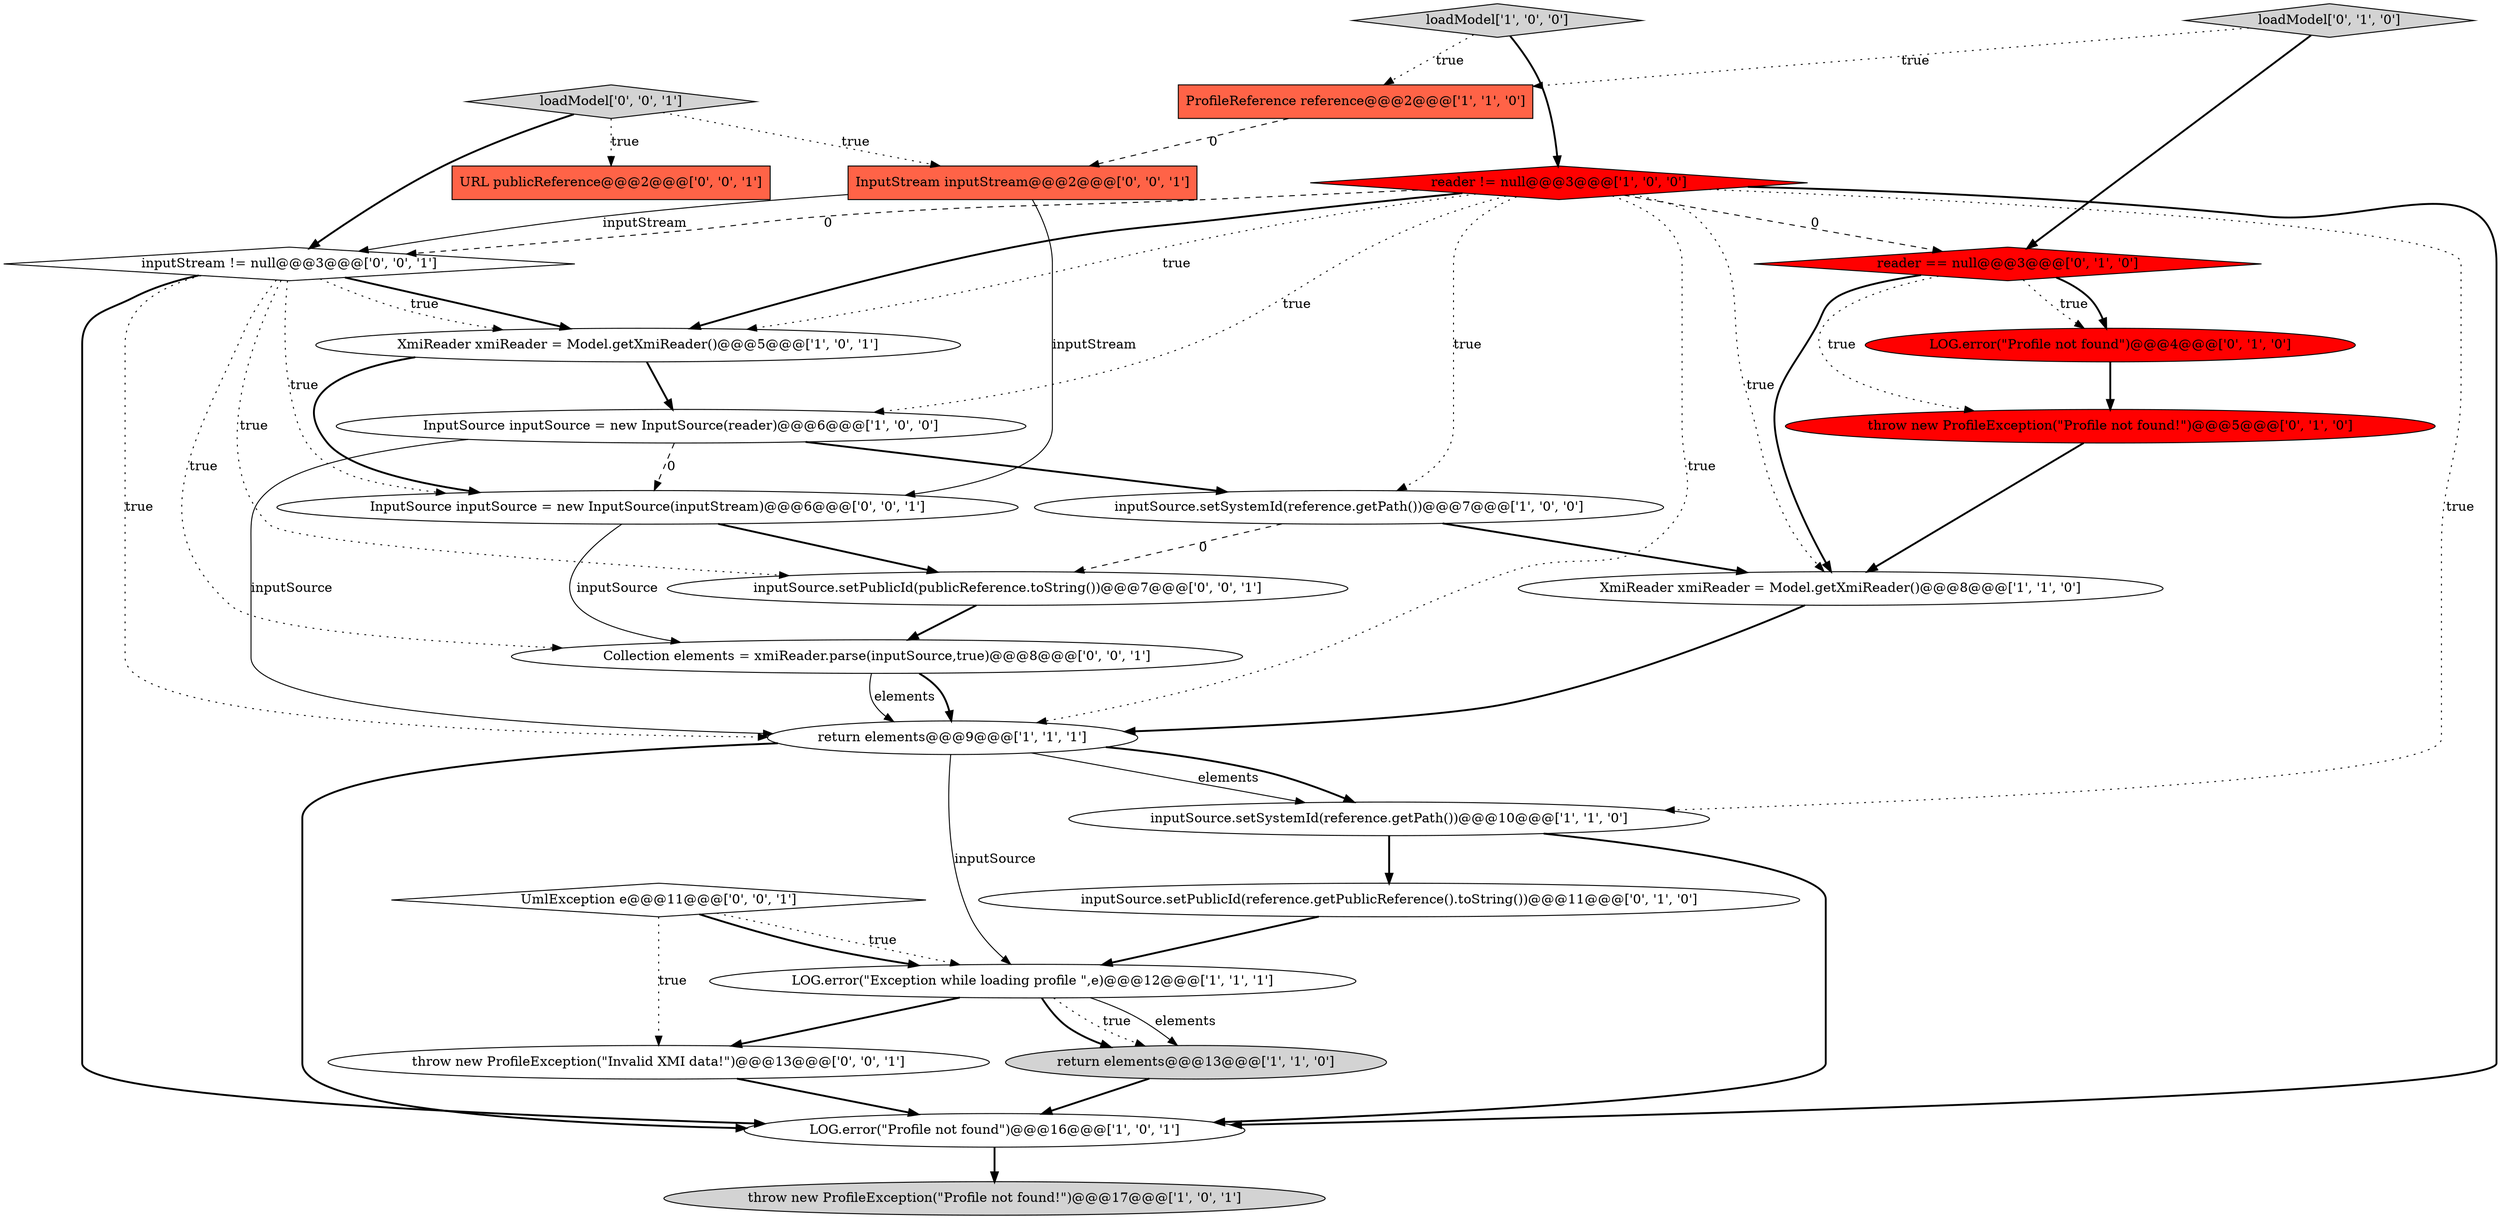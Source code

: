 digraph {
11 [style = filled, label = "LOG.error(\"Profile not found\")@@@16@@@['1', '0', '1']", fillcolor = white, shape = ellipse image = "AAA0AAABBB1BBB"];
20 [style = filled, label = "inputStream != null@@@3@@@['0', '0', '1']", fillcolor = white, shape = diamond image = "AAA0AAABBB3BBB"];
18 [style = filled, label = "UmlException e@@@11@@@['0', '0', '1']", fillcolor = white, shape = diamond image = "AAA0AAABBB3BBB"];
9 [style = filled, label = "inputSource.setSystemId(reference.getPath())@@@10@@@['1', '1', '0']", fillcolor = white, shape = ellipse image = "AAA0AAABBB1BBB"];
12 [style = filled, label = "return elements@@@9@@@['1', '1', '1']", fillcolor = white, shape = ellipse image = "AAA0AAABBB1BBB"];
21 [style = filled, label = "InputSource inputSource = new InputSource(inputStream)@@@6@@@['0', '0', '1']", fillcolor = white, shape = ellipse image = "AAA0AAABBB3BBB"];
0 [style = filled, label = "reader != null@@@3@@@['1', '0', '0']", fillcolor = red, shape = diamond image = "AAA1AAABBB1BBB"];
14 [style = filled, label = "reader == null@@@3@@@['0', '1', '0']", fillcolor = red, shape = diamond image = "AAA1AAABBB2BBB"];
19 [style = filled, label = "URL publicReference@@@2@@@['0', '0', '1']", fillcolor = tomato, shape = box image = "AAA0AAABBB3BBB"];
7 [style = filled, label = "return elements@@@13@@@['1', '1', '0']", fillcolor = lightgray, shape = ellipse image = "AAA0AAABBB1BBB"];
17 [style = filled, label = "loadModel['0', '1', '0']", fillcolor = lightgray, shape = diamond image = "AAA0AAABBB2BBB"];
24 [style = filled, label = "loadModel['0', '0', '1']", fillcolor = lightgray, shape = diamond image = "AAA0AAABBB3BBB"];
6 [style = filled, label = "XmiReader xmiReader = Model.getXmiReader()@@@8@@@['1', '1', '0']", fillcolor = white, shape = ellipse image = "AAA0AAABBB1BBB"];
25 [style = filled, label = "Collection elements = xmiReader.parse(inputSource,true)@@@8@@@['0', '0', '1']", fillcolor = white, shape = ellipse image = "AAA0AAABBB3BBB"];
8 [style = filled, label = "throw new ProfileException(\"Profile not found!\")@@@17@@@['1', '0', '1']", fillcolor = lightgray, shape = ellipse image = "AAA0AAABBB1BBB"];
26 [style = filled, label = "InputStream inputStream@@@2@@@['0', '0', '1']", fillcolor = tomato, shape = box image = "AAA0AAABBB3BBB"];
4 [style = filled, label = "XmiReader xmiReader = Model.getXmiReader()@@@5@@@['1', '0', '1']", fillcolor = white, shape = ellipse image = "AAA0AAABBB1BBB"];
13 [style = filled, label = "inputSource.setPublicId(reference.getPublicReference().toString())@@@11@@@['0', '1', '0']", fillcolor = white, shape = ellipse image = "AAA0AAABBB2BBB"];
5 [style = filled, label = "inputSource.setSystemId(reference.getPath())@@@7@@@['1', '0', '0']", fillcolor = white, shape = ellipse image = "AAA0AAABBB1BBB"];
15 [style = filled, label = "LOG.error(\"Profile not found\")@@@4@@@['0', '1', '0']", fillcolor = red, shape = ellipse image = "AAA1AAABBB2BBB"];
23 [style = filled, label = "inputSource.setPublicId(publicReference.toString())@@@7@@@['0', '0', '1']", fillcolor = white, shape = ellipse image = "AAA0AAABBB3BBB"];
1 [style = filled, label = "LOG.error(\"Exception while loading profile \",e)@@@12@@@['1', '1', '1']", fillcolor = white, shape = ellipse image = "AAA0AAABBB1BBB"];
2 [style = filled, label = "ProfileReference reference@@@2@@@['1', '1', '0']", fillcolor = tomato, shape = box image = "AAA0AAABBB1BBB"];
3 [style = filled, label = "loadModel['1', '0', '0']", fillcolor = lightgray, shape = diamond image = "AAA0AAABBB1BBB"];
16 [style = filled, label = "throw new ProfileException(\"Profile not found!\")@@@5@@@['0', '1', '0']", fillcolor = red, shape = ellipse image = "AAA1AAABBB2BBB"];
10 [style = filled, label = "InputSource inputSource = new InputSource(reader)@@@6@@@['1', '0', '0']", fillcolor = white, shape = ellipse image = "AAA0AAABBB1BBB"];
22 [style = filled, label = "throw new ProfileException(\"Invalid XMI data!\")@@@13@@@['0', '0', '1']", fillcolor = white, shape = ellipse image = "AAA0AAABBB3BBB"];
4->10 [style = bold, label=""];
0->12 [style = dotted, label="true"];
23->25 [style = bold, label=""];
12->9 [style = solid, label="elements"];
21->25 [style = solid, label="inputSource"];
7->11 [style = bold, label=""];
20->25 [style = dotted, label="true"];
0->5 [style = dotted, label="true"];
10->21 [style = dashed, label="0"];
9->11 [style = bold, label=""];
0->10 [style = dotted, label="true"];
5->23 [style = dashed, label="0"];
16->6 [style = bold, label=""];
18->1 [style = dotted, label="true"];
0->4 [style = dotted, label="true"];
10->12 [style = solid, label="inputSource"];
12->11 [style = bold, label=""];
4->21 [style = bold, label=""];
0->11 [style = bold, label=""];
20->21 [style = dotted, label="true"];
20->11 [style = bold, label=""];
0->6 [style = dotted, label="true"];
12->9 [style = bold, label=""];
15->16 [style = bold, label=""];
1->7 [style = bold, label=""];
0->20 [style = dashed, label="0"];
13->1 [style = bold, label=""];
3->0 [style = bold, label=""];
20->4 [style = bold, label=""];
1->22 [style = bold, label=""];
1->7 [style = dotted, label="true"];
24->20 [style = bold, label=""];
14->16 [style = dotted, label="true"];
0->14 [style = dashed, label="0"];
14->15 [style = dotted, label="true"];
10->5 [style = bold, label=""];
5->6 [style = bold, label=""];
18->1 [style = bold, label=""];
24->26 [style = dotted, label="true"];
0->4 [style = bold, label=""];
20->4 [style = dotted, label="true"];
17->14 [style = bold, label=""];
25->12 [style = bold, label=""];
26->21 [style = solid, label="inputStream"];
20->23 [style = dotted, label="true"];
12->1 [style = solid, label="inputSource"];
11->8 [style = bold, label=""];
24->19 [style = dotted, label="true"];
14->15 [style = bold, label=""];
17->2 [style = dotted, label="true"];
20->12 [style = dotted, label="true"];
1->7 [style = solid, label="elements"];
2->26 [style = dashed, label="0"];
0->9 [style = dotted, label="true"];
26->20 [style = solid, label="inputStream"];
14->6 [style = bold, label=""];
6->12 [style = bold, label=""];
22->11 [style = bold, label=""];
25->12 [style = solid, label="elements"];
3->2 [style = dotted, label="true"];
9->13 [style = bold, label=""];
21->23 [style = bold, label=""];
18->22 [style = dotted, label="true"];
}
